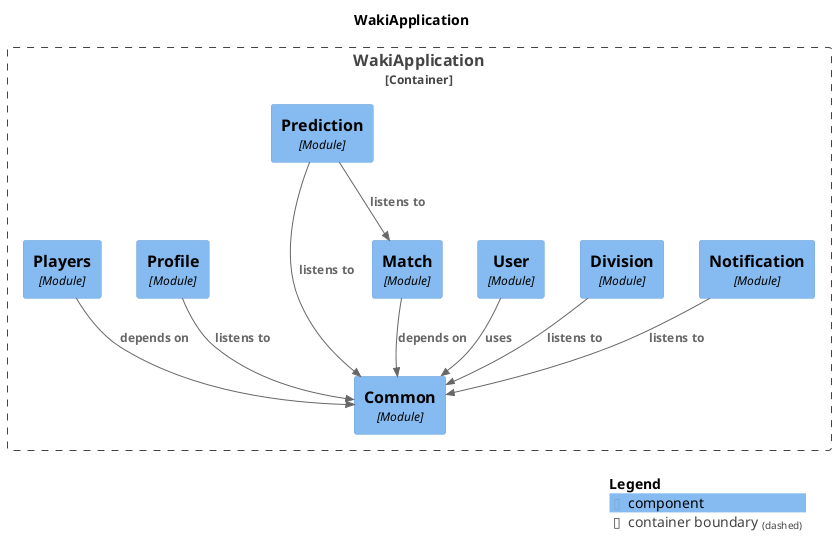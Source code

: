 @startuml
set separator none
title WakiApplication

top to bottom direction

!include <C4/C4>
!include <C4/C4_Context>
!include <C4/C4_Component>

Container_Boundary("WakiApplication.WakiApplication_boundary", "WakiApplication", $tags="") {
  Component(WakiApplication.WakiApplication.Notification, "Notification", $techn="Module", $descr="", $tags="", $link="")
  Component(WakiApplication.WakiApplication.Division, "Division", $techn="Module", $descr="", $tags="", $link="")
  Component(WakiApplication.WakiApplication.Common, "Common", $techn="Module", $descr="", $tags="", $link="")
  Component(WakiApplication.WakiApplication.Match, "Match", $techn="Module", $descr="", $tags="", $link="")
  Component(WakiApplication.WakiApplication.User, "User", $techn="Module", $descr="", $tags="", $link="")
  Component(WakiApplication.WakiApplication.Prediction, "Prediction", $techn="Module", $descr="", $tags="", $link="")
  Component(WakiApplication.WakiApplication.Profile, "Profile", $techn="Module", $descr="", $tags="", $link="")
  Component(WakiApplication.WakiApplication.Players, "Players", $techn="Module", $descr="", $tags="", $link="")
}

Rel(WakiApplication.WakiApplication.Players, WakiApplication.WakiApplication.Common, "depends on", $techn="", $tags="", $link="")
Rel(WakiApplication.WakiApplication.Division, WakiApplication.WakiApplication.Common, "listens to", $techn="", $tags="", $link="")
Rel(WakiApplication.WakiApplication.Prediction, WakiApplication.WakiApplication.Match, "listens to", $techn="", $tags="", $link="")
Rel(WakiApplication.WakiApplication.Prediction, WakiApplication.WakiApplication.Common, "listens to", $techn="", $tags="", $link="")
Rel(WakiApplication.WakiApplication.Notification, WakiApplication.WakiApplication.Common, "listens to", $techn="", $tags="", $link="")
Rel(WakiApplication.WakiApplication.Profile, WakiApplication.WakiApplication.Common, "listens to", $techn="", $tags="", $link="")
Rel(WakiApplication.WakiApplication.Match, WakiApplication.WakiApplication.Common, "depends on", $techn="", $tags="", $link="")
Rel(WakiApplication.WakiApplication.User, WakiApplication.WakiApplication.Common, "uses", $techn="", $tags="", $link="")

SHOW_LEGEND(true)
@enduml